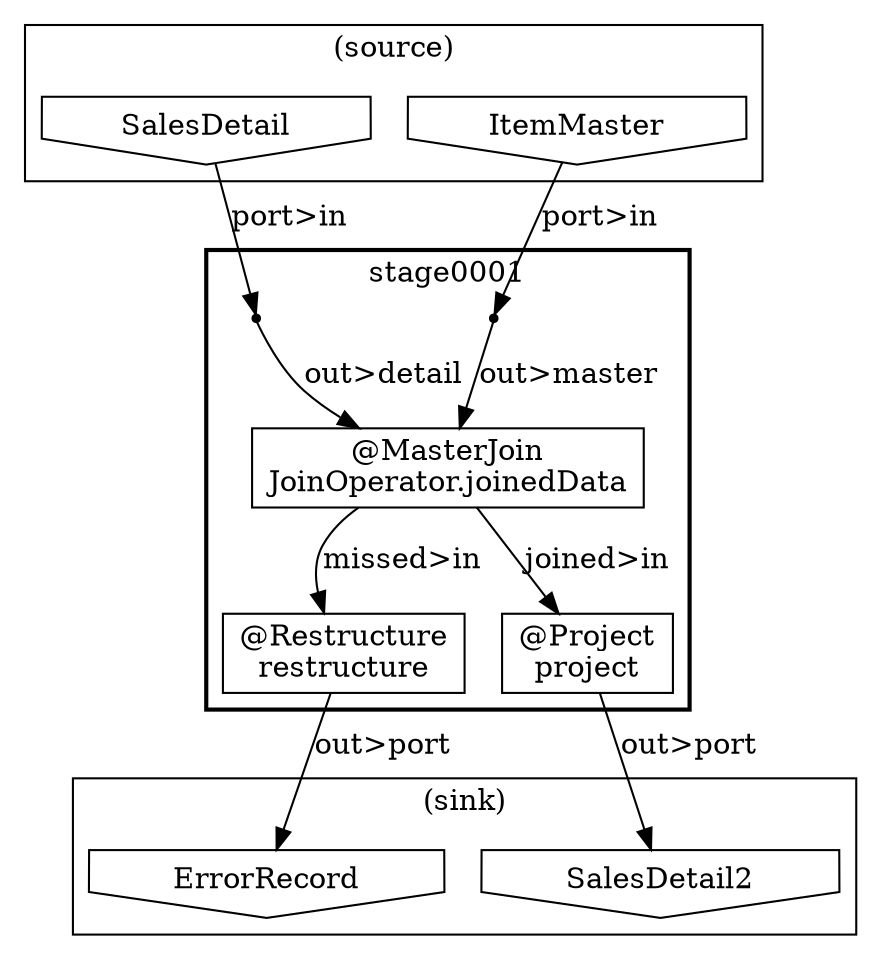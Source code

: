 digraph {
    subgraph "cluster_8d3d8170-b9ac-4482-a94f-80829c66328d" {
        label = "(sink)";
        "cfc1617d-759b-4128-a9cd-74acd6f2a4eb" [shape=invhouse, label="SalesDetail2"];
        "dc2311ef-0e3b-48b6-9781-faad927cbbb4" [shape=invhouse, label="ErrorRecord"];
    }
    subgraph "cluster_75d03eb4-cecd-46c2-8504-b5c0755fb169" {
        label = "stage0001";
        style = bold;
        "76b2eda9-4e74-46d9-8d4e-652731109109" [shape=point];
        "7b5386c6-2378-4e7f-add2-21ff5f7dd6d3" [shape=point];
        "ddc8eac7-51c2-4f0d-8d2a-f7710d56391e" [shape=box, label="@MasterJoin\nJoinOperator.joinedData"];
        "8575ab92-e8c5-479e-b153-e8ca47a55bad" [shape=box, label="@Restructure\nrestructure"];
        "b41552ea-17e6-4307-9f6d-dadb90498a63" [shape=box, label="@Project\nproject"];
    }
    subgraph "cluster_6c452e4e-f840-4dde-85aa-f4966168dff3" {
        label = "(source)";
        "b666a079-55e4-4b8a-80fd-146e0e62c1a7" [shape=invhouse, label="SalesDetail"];
        "a44d943f-f8a2-412b-8923-bc6d1e5f9545" [shape=invhouse, label="ItemMaster"];
    }
    "76b2eda9-4e74-46d9-8d4e-652731109109" -> "ddc8eac7-51c2-4f0d-8d2a-f7710d56391e" [label="out>master"];
    "7b5386c6-2378-4e7f-add2-21ff5f7dd6d3" -> "ddc8eac7-51c2-4f0d-8d2a-f7710d56391e" [label="out>detail"];
    "8575ab92-e8c5-479e-b153-e8ca47a55bad" -> "dc2311ef-0e3b-48b6-9781-faad927cbbb4" [label="out>port"];
    "b41552ea-17e6-4307-9f6d-dadb90498a63" -> "cfc1617d-759b-4128-a9cd-74acd6f2a4eb" [label="out>port"];
    "ddc8eac7-51c2-4f0d-8d2a-f7710d56391e" -> "b41552ea-17e6-4307-9f6d-dadb90498a63" [label="joined>in"];
    "ddc8eac7-51c2-4f0d-8d2a-f7710d56391e" -> "8575ab92-e8c5-479e-b153-e8ca47a55bad" [label="missed>in"];
    "b666a079-55e4-4b8a-80fd-146e0e62c1a7" -> "7b5386c6-2378-4e7f-add2-21ff5f7dd6d3" [label="port>in"];
    "a44d943f-f8a2-412b-8923-bc6d1e5f9545" -> "76b2eda9-4e74-46d9-8d4e-652731109109" [label="port>in"];
}
